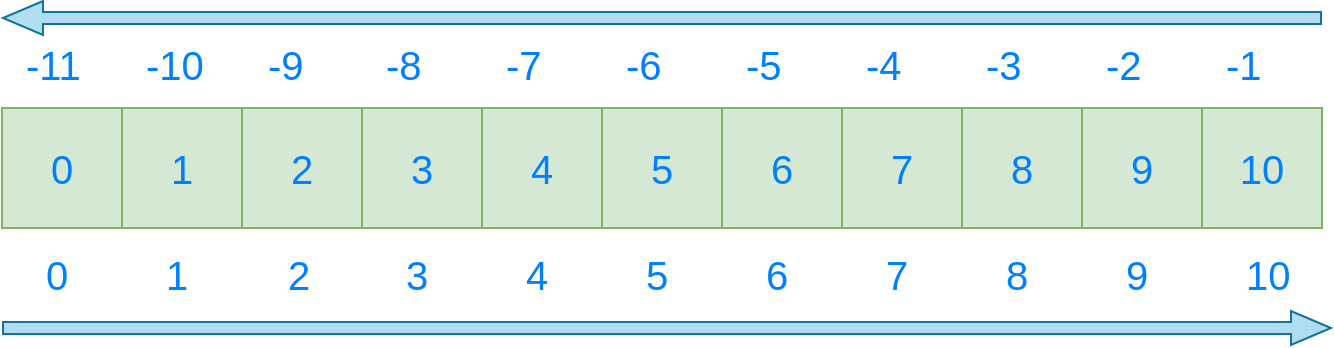 <mxfile version="16.2.2" type="device"><diagram id="D3BHUBlzbKCxWgmdZcXk" name="Page-1"><mxGraphModel dx="868" dy="572" grid="1" gridSize="10" guides="1" tooltips="1" connect="1" arrows="1" fold="1" page="1" pageScale="1" pageWidth="850" pageHeight="1100" math="0" shadow="0"><root><mxCell id="0"/><mxCell id="1" parent="0"/><mxCell id="bwVJfZSkbUEG-abJTJRR-1" value="&lt;font color=&quot;#007fff&quot;&gt;&lt;span style=&quot;font-size: 20px&quot;&gt;0&lt;/span&gt;&lt;/font&gt;" style="whiteSpace=wrap;html=1;aspect=fixed;fillColor=#d5e8d4;strokeColor=#82b366;" vertex="1" parent="1"><mxGeometry x="50" y="170" width="60" height="60" as="geometry"/></mxCell><mxCell id="bwVJfZSkbUEG-abJTJRR-2" value="&lt;font color=&quot;#007fff&quot;&gt;&lt;span style=&quot;font-size: 20px&quot;&gt;1&lt;/span&gt;&lt;/font&gt;" style="whiteSpace=wrap;html=1;aspect=fixed;fillColor=#d5e8d4;strokeColor=#82b366;" vertex="1" parent="1"><mxGeometry x="110" y="170" width="60" height="60" as="geometry"/></mxCell><mxCell id="bwVJfZSkbUEG-abJTJRR-3" value="&lt;font color=&quot;#007fff&quot;&gt;&lt;span style=&quot;font-size: 20px&quot;&gt;2&lt;/span&gt;&lt;/font&gt;" style="whiteSpace=wrap;html=1;aspect=fixed;fillColor=#d5e8d4;strokeColor=#82b366;" vertex="1" parent="1"><mxGeometry x="170" y="170" width="60" height="60" as="geometry"/></mxCell><mxCell id="bwVJfZSkbUEG-abJTJRR-4" value="&lt;font color=&quot;#007fff&quot;&gt;&lt;span style=&quot;font-size: 20px&quot;&gt;3&lt;/span&gt;&lt;/font&gt;" style="whiteSpace=wrap;html=1;aspect=fixed;fillColor=#d5e8d4;strokeColor=#82b366;" vertex="1" parent="1"><mxGeometry x="230" y="170" width="60" height="60" as="geometry"/></mxCell><mxCell id="bwVJfZSkbUEG-abJTJRR-5" value="&lt;font color=&quot;#007fff&quot;&gt;&lt;span style=&quot;font-size: 20px&quot;&gt;7&lt;/span&gt;&lt;/font&gt;" style="whiteSpace=wrap;html=1;aspect=fixed;fillColor=#d5e8d4;strokeColor=#82b366;" vertex="1" parent="1"><mxGeometry x="470" y="170" width="60" height="60" as="geometry"/></mxCell><mxCell id="bwVJfZSkbUEG-abJTJRR-6" value="&lt;font color=&quot;#007fff&quot; style=&quot;font-size: 20px&quot;&gt;5&lt;/font&gt;" style="whiteSpace=wrap;html=1;aspect=fixed;fillColor=#d5e8d4;strokeColor=#82b366;" vertex="1" parent="1"><mxGeometry x="350" y="170" width="60" height="60" as="geometry"/></mxCell><mxCell id="bwVJfZSkbUEG-abJTJRR-7" value="&lt;font color=&quot;#007fff&quot;&gt;&lt;span style=&quot;font-size: 20px&quot;&gt;4&lt;/span&gt;&lt;/font&gt;" style="whiteSpace=wrap;html=1;aspect=fixed;fillColor=#d5e8d4;strokeColor=#82b366;" vertex="1" parent="1"><mxGeometry x="290" y="170" width="60" height="60" as="geometry"/></mxCell><mxCell id="bwVJfZSkbUEG-abJTJRR-8" value="&lt;font color=&quot;#007fff&quot;&gt;&lt;span style=&quot;font-size: 20px&quot;&gt;6&lt;/span&gt;&lt;/font&gt;" style="whiteSpace=wrap;html=1;aspect=fixed;fillColor=#d5e8d4;strokeColor=#82b366;" vertex="1" parent="1"><mxGeometry x="410" y="170" width="60" height="60" as="geometry"/></mxCell><mxCell id="bwVJfZSkbUEG-abJTJRR-9" value="&lt;font color=&quot;#007fff&quot;&gt;&lt;span style=&quot;font-size: 20px&quot;&gt;8&lt;/span&gt;&lt;/font&gt;" style="whiteSpace=wrap;html=1;aspect=fixed;fillColor=#d5e8d4;strokeColor=#82b366;" vertex="1" parent="1"><mxGeometry x="530" y="170" width="60" height="60" as="geometry"/></mxCell><mxCell id="bwVJfZSkbUEG-abJTJRR-10" value="&lt;font color=&quot;#007fff&quot;&gt;&lt;span style=&quot;font-size: 20px&quot;&gt;9&lt;/span&gt;&lt;/font&gt;" style="whiteSpace=wrap;html=1;aspect=fixed;fillColor=#d5e8d4;strokeColor=#82b366;" vertex="1" parent="1"><mxGeometry x="590" y="170" width="60" height="60" as="geometry"/></mxCell><mxCell id="bwVJfZSkbUEG-abJTJRR-11" value="&lt;font color=&quot;#007fff&quot;&gt;&lt;span style=&quot;font-size: 20px&quot;&gt;10&lt;/span&gt;&lt;/font&gt;" style="whiteSpace=wrap;html=1;aspect=fixed;fillColor=#d5e8d4;strokeColor=#82b366;" vertex="1" parent="1"><mxGeometry x="650" y="170" width="60" height="60" as="geometry"/></mxCell><mxCell id="bwVJfZSkbUEG-abJTJRR-12" value="" style="group" vertex="1" connectable="0" parent="1"><mxGeometry x="70" y="235" width="620" height="30" as="geometry"/></mxCell><mxCell id="bwVJfZSkbUEG-abJTJRR-13" value="&lt;div style=&quot;text-align: center&quot;&gt;&lt;span&gt;&lt;font face=&quot;helvetica&quot;&gt;0&lt;/font&gt;&lt;/span&gt;&lt;/div&gt;" style="text;whiteSpace=wrap;html=1;fontSize=20;fontColor=#007FFF;" vertex="1" parent="bwVJfZSkbUEG-abJTJRR-12"><mxGeometry width="20" height="30" as="geometry"/></mxCell><mxCell id="bwVJfZSkbUEG-abJTJRR-14" value="&lt;div style=&quot;text-align: center&quot;&gt;&lt;span&gt;&lt;font face=&quot;helvetica&quot;&gt;1&lt;/font&gt;&lt;/span&gt;&lt;/div&gt;" style="text;whiteSpace=wrap;html=1;fontSize=20;fontColor=#007FFF;" vertex="1" parent="bwVJfZSkbUEG-abJTJRR-12"><mxGeometry x="60" width="20" height="30" as="geometry"/></mxCell><mxCell id="bwVJfZSkbUEG-abJTJRR-15" value="&lt;div style=&quot;text-align: center&quot;&gt;&lt;span&gt;&lt;font face=&quot;helvetica&quot;&gt;2&lt;/font&gt;&lt;/span&gt;&lt;/div&gt;" style="text;whiteSpace=wrap;html=1;fontSize=20;fontColor=#007FFF;" vertex="1" parent="bwVJfZSkbUEG-abJTJRR-12"><mxGeometry x="121" width="20" height="30" as="geometry"/></mxCell><mxCell id="bwVJfZSkbUEG-abJTJRR-16" value="&lt;div style=&quot;text-align: center&quot;&gt;&lt;span&gt;&lt;font face=&quot;helvetica&quot;&gt;3&lt;/font&gt;&lt;/span&gt;&lt;/div&gt;" style="text;whiteSpace=wrap;html=1;fontSize=20;fontColor=#007FFF;" vertex="1" parent="bwVJfZSkbUEG-abJTJRR-12"><mxGeometry x="180" width="20" height="30" as="geometry"/></mxCell><mxCell id="bwVJfZSkbUEG-abJTJRR-17" value="&lt;div style=&quot;text-align: center&quot;&gt;&lt;span&gt;&lt;font face=&quot;helvetica&quot;&gt;4&lt;/font&gt;&lt;/span&gt;&lt;/div&gt;" style="text;whiteSpace=wrap;html=1;fontSize=20;fontColor=#007FFF;" vertex="1" parent="bwVJfZSkbUEG-abJTJRR-12"><mxGeometry x="240" width="20" height="30" as="geometry"/></mxCell><mxCell id="bwVJfZSkbUEG-abJTJRR-18" value="&lt;div style=&quot;text-align: center&quot;&gt;&lt;span&gt;&lt;font face=&quot;helvetica&quot;&gt;5&lt;/font&gt;&lt;/span&gt;&lt;/div&gt;" style="text;whiteSpace=wrap;html=1;fontSize=20;fontColor=#007FFF;" vertex="1" parent="bwVJfZSkbUEG-abJTJRR-12"><mxGeometry x="300" width="20" height="30" as="geometry"/></mxCell><mxCell id="bwVJfZSkbUEG-abJTJRR-19" value="&lt;div style=&quot;text-align: center&quot;&gt;&lt;span&gt;&lt;font face=&quot;helvetica&quot;&gt;6&lt;/font&gt;&lt;/span&gt;&lt;/div&gt;" style="text;whiteSpace=wrap;html=1;fontSize=20;fontColor=#007FFF;" vertex="1" parent="bwVJfZSkbUEG-abJTJRR-12"><mxGeometry x="360" width="20" height="30" as="geometry"/></mxCell><mxCell id="bwVJfZSkbUEG-abJTJRR-20" value="&lt;div style=&quot;text-align: center&quot;&gt;&lt;span&gt;&lt;font face=&quot;helvetica&quot;&gt;7&lt;/font&gt;&lt;/span&gt;&lt;/div&gt;" style="text;whiteSpace=wrap;html=1;fontSize=20;fontColor=#007FFF;" vertex="1" parent="bwVJfZSkbUEG-abJTJRR-12"><mxGeometry x="420" width="20" height="30" as="geometry"/></mxCell><mxCell id="bwVJfZSkbUEG-abJTJRR-21" value="&lt;div style=&quot;text-align: center&quot;&gt;&lt;span&gt;&lt;font face=&quot;helvetica&quot;&gt;8&lt;/font&gt;&lt;/span&gt;&lt;/div&gt;" style="text;whiteSpace=wrap;html=1;fontSize=20;fontColor=#007FFF;" vertex="1" parent="bwVJfZSkbUEG-abJTJRR-12"><mxGeometry x="480" width="20" height="30" as="geometry"/></mxCell><mxCell id="bwVJfZSkbUEG-abJTJRR-22" value="&lt;div style=&quot;text-align: center&quot;&gt;&lt;font face=&quot;helvetica&quot;&gt;9&lt;/font&gt;&lt;/div&gt;" style="text;whiteSpace=wrap;html=1;fontSize=20;fontColor=#007FFF;" vertex="1" parent="bwVJfZSkbUEG-abJTJRR-12"><mxGeometry x="540" width="20" height="30" as="geometry"/></mxCell><mxCell id="bwVJfZSkbUEG-abJTJRR-23" value="&lt;div style=&quot;text-align: center&quot;&gt;&lt;span&gt;&lt;font face=&quot;helvetica&quot;&gt;10&lt;/font&gt;&lt;/span&gt;&lt;/div&gt;" style="text;whiteSpace=wrap;html=1;fontSize=20;fontColor=#007FFF;" vertex="1" parent="bwVJfZSkbUEG-abJTJRR-12"><mxGeometry x="600" width="20" height="30" as="geometry"/></mxCell><mxCell id="bwVJfZSkbUEG-abJTJRR-24" value="" style="group" vertex="1" connectable="0" parent="1"><mxGeometry x="60" y="130" width="620" height="30" as="geometry"/></mxCell><mxCell id="bwVJfZSkbUEG-abJTJRR-25" value="&lt;div style=&quot;text-align: center&quot;&gt;&lt;font face=&quot;helvetica&quot;&gt;-11&lt;/font&gt;&lt;/div&gt;" style="text;whiteSpace=wrap;html=1;fontSize=20;fontColor=#007FFF;" vertex="1" parent="bwVJfZSkbUEG-abJTJRR-24"><mxGeometry width="20" height="30" as="geometry"/></mxCell><mxCell id="bwVJfZSkbUEG-abJTJRR-26" value="&lt;div style=&quot;text-align: center&quot;&gt;&lt;font face=&quot;helvetica&quot;&gt;-10&lt;/font&gt;&lt;/div&gt;" style="text;whiteSpace=wrap;html=1;fontSize=20;fontColor=#007FFF;" vertex="1" parent="bwVJfZSkbUEG-abJTJRR-24"><mxGeometry x="60" width="40" height="30" as="geometry"/></mxCell><mxCell id="bwVJfZSkbUEG-abJTJRR-27" value="&lt;div style=&quot;text-align: center&quot;&gt;&lt;font face=&quot;helvetica&quot;&gt;-9&lt;/font&gt;&lt;/div&gt;" style="text;whiteSpace=wrap;html=1;fontSize=20;fontColor=#007FFF;" vertex="1" parent="bwVJfZSkbUEG-abJTJRR-24"><mxGeometry x="121" width="20" height="30" as="geometry"/></mxCell><mxCell id="bwVJfZSkbUEG-abJTJRR-28" value="&lt;div style=&quot;text-align: center&quot;&gt;&lt;font face=&quot;helvetica&quot;&gt;-8&lt;/font&gt;&lt;/div&gt;" style="text;whiteSpace=wrap;html=1;fontSize=20;fontColor=#007FFF;" vertex="1" parent="bwVJfZSkbUEG-abJTJRR-24"><mxGeometry x="180" width="20" height="30" as="geometry"/></mxCell><mxCell id="bwVJfZSkbUEG-abJTJRR-29" value="&lt;div style=&quot;text-align: center&quot;&gt;&lt;font face=&quot;helvetica&quot;&gt;-7&lt;/font&gt;&lt;/div&gt;" style="text;whiteSpace=wrap;html=1;fontSize=20;fontColor=#007FFF;" vertex="1" parent="bwVJfZSkbUEG-abJTJRR-24"><mxGeometry x="240" width="20" height="30" as="geometry"/></mxCell><mxCell id="bwVJfZSkbUEG-abJTJRR-30" value="&lt;div style=&quot;text-align: center&quot;&gt;&lt;font face=&quot;helvetica&quot;&gt;-6&lt;/font&gt;&lt;/div&gt;" style="text;whiteSpace=wrap;html=1;fontSize=20;fontColor=#007FFF;" vertex="1" parent="bwVJfZSkbUEG-abJTJRR-24"><mxGeometry x="300" width="20" height="30" as="geometry"/></mxCell><mxCell id="bwVJfZSkbUEG-abJTJRR-31" value="&lt;div style=&quot;text-align: center&quot;&gt;&lt;font face=&quot;helvetica&quot;&gt;-5&lt;/font&gt;&lt;/div&gt;" style="text;whiteSpace=wrap;html=1;fontSize=20;fontColor=#007FFF;" vertex="1" parent="bwVJfZSkbUEG-abJTJRR-24"><mxGeometry x="360" width="20" height="30" as="geometry"/></mxCell><mxCell id="bwVJfZSkbUEG-abJTJRR-32" value="&lt;div style=&quot;text-align: center&quot;&gt;&lt;font face=&quot;helvetica&quot;&gt;-4&lt;/font&gt;&lt;/div&gt;" style="text;whiteSpace=wrap;html=1;fontSize=20;fontColor=#007FFF;" vertex="1" parent="bwVJfZSkbUEG-abJTJRR-24"><mxGeometry x="420" width="20" height="30" as="geometry"/></mxCell><mxCell id="bwVJfZSkbUEG-abJTJRR-33" value="&lt;div style=&quot;text-align: center&quot;&gt;&lt;font face=&quot;helvetica&quot;&gt;-3&lt;/font&gt;&lt;/div&gt;" style="text;whiteSpace=wrap;html=1;fontSize=20;fontColor=#007FFF;" vertex="1" parent="bwVJfZSkbUEG-abJTJRR-24"><mxGeometry x="480" width="20" height="30" as="geometry"/></mxCell><mxCell id="bwVJfZSkbUEG-abJTJRR-34" value="&lt;div style=&quot;text-align: center&quot;&gt;&lt;font face=&quot;helvetica&quot;&gt;-2&lt;/font&gt;&lt;/div&gt;" style="text;whiteSpace=wrap;html=1;fontSize=20;fontColor=#007FFF;" vertex="1" parent="bwVJfZSkbUEG-abJTJRR-24"><mxGeometry x="540" width="20" height="30" as="geometry"/></mxCell><mxCell id="bwVJfZSkbUEG-abJTJRR-35" value="&lt;div style=&quot;text-align: center&quot;&gt;&lt;font face=&quot;helvetica&quot;&gt;-1&lt;/font&gt;&lt;/div&gt;" style="text;whiteSpace=wrap;html=1;fontSize=20;fontColor=#007FFF;" vertex="1" parent="bwVJfZSkbUEG-abJTJRR-24"><mxGeometry x="600" width="20" height="30" as="geometry"/></mxCell><mxCell id="bwVJfZSkbUEG-abJTJRR-36" value="" style="shape=flexArrow;endArrow=classic;html=1;rounded=0;fontSize=20;fontColor=#007FFF;width=6;endSize=6.33;endWidth=10;fillColor=#b1ddf0;strokeColor=#10739e;" edge="1" parent="1"><mxGeometry width="50" height="50" relative="1" as="geometry"><mxPoint x="710" y="125" as="sourcePoint"/><mxPoint x="50" y="125" as="targetPoint"/></mxGeometry></mxCell><mxCell id="bwVJfZSkbUEG-abJTJRR-37" value="" style="shape=flexArrow;endArrow=classic;html=1;rounded=0;fontSize=20;fontColor=#007FFF;width=6;endSize=6.33;endWidth=10;fillColor=#b1ddf0;strokeColor=#10739e;" edge="1" parent="1"><mxGeometry width="50" height="50" relative="1" as="geometry"><mxPoint x="50" y="280" as="sourcePoint"/><mxPoint x="715" y="280" as="targetPoint"/></mxGeometry></mxCell></root></mxGraphModel></diagram></mxfile>